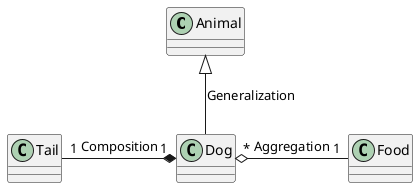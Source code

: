 @startuml class-relations

' a dog is a kind of animal
Animal <|-- Dog: Generalization
' the tail is a part of the dog
Dog "1" *-left- "1" Tail: Composition
' the favourite food exists even if the dog does not
Dog "*" o-right- "1" Food: Aggregation

@enduml
